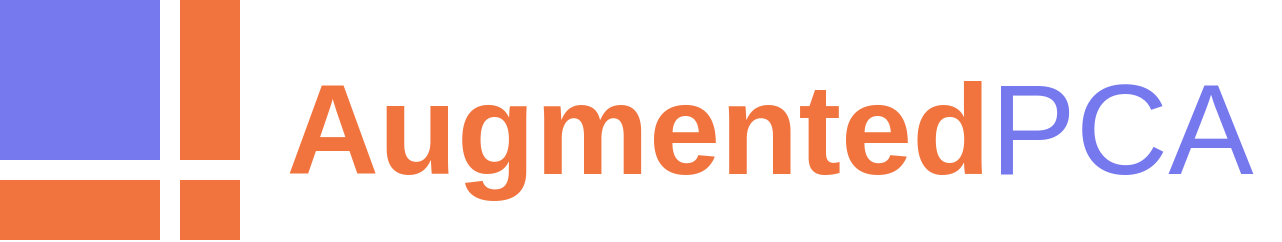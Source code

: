 <mxfile version="14.6.6" type="device"><diagram id="TM3v7-ixFVmIsX_B6wST" name="Page-1"><mxGraphModel dx="1547" dy="1117" grid="1" gridSize="10" guides="1" tooltips="1" connect="1" arrows="1" fold="1" page="1" pageScale="1" pageWidth="850" pageHeight="1100" math="0" shadow="0"><root><mxCell id="0"/><mxCell id="1" parent="0"/><mxCell id="a6mGc87PAxahq_2Qs0ii-1" value="&lt;font style=&quot;font-size: 64px&quot;&gt;&lt;b&gt;&lt;font style=&quot;font-size: 64px&quot; color=&quot;#f1743f&quot;&gt;Augmented&lt;/font&gt;&lt;/b&gt;&lt;font style=&quot;font-size: 64px&quot; color=&quot;#7678ed&quot;&gt;PCA&lt;/font&gt;&lt;/font&gt;" style="text;html=1;strokeColor=none;fillColor=none;align=center;verticalAlign=middle;whiteSpace=wrap;rounded=0;" parent="1" vertex="1"><mxGeometry x="240" y="130" width="510" height="50" as="geometry"/></mxCell><mxCell id="a6mGc87PAxahq_2Qs0ii-2" value="" style="whiteSpace=wrap;html=1;aspect=fixed;strokeColor=none;fillColor=#7678ed;" parent="1" vertex="1"><mxGeometry x="110" y="90" width="80" height="80" as="geometry"/></mxCell><mxCell id="a6mGc87PAxahq_2Qs0ii-4" value="" style="rounded=0;whiteSpace=wrap;html=1;strokeColor=none;fillColor=#F1743F;" parent="1" vertex="1"><mxGeometry x="200" y="90" width="30" height="80" as="geometry"/></mxCell><mxCell id="a6mGc87PAxahq_2Qs0ii-5" value="" style="whiteSpace=wrap;html=1;aspect=fixed;strokeColor=none;fillColor=#F1743F;" parent="1" vertex="1"><mxGeometry x="200" y="180" width="30" height="30" as="geometry"/></mxCell><mxCell id="a6mGc87PAxahq_2Qs0ii-6" value="" style="rounded=0;whiteSpace=wrap;html=1;rotation=90;strokeColor=none;fillColor=#F1743F;" parent="1" vertex="1"><mxGeometry x="135" y="155" width="30" height="80" as="geometry"/></mxCell></root></mxGraphModel></diagram></mxfile>